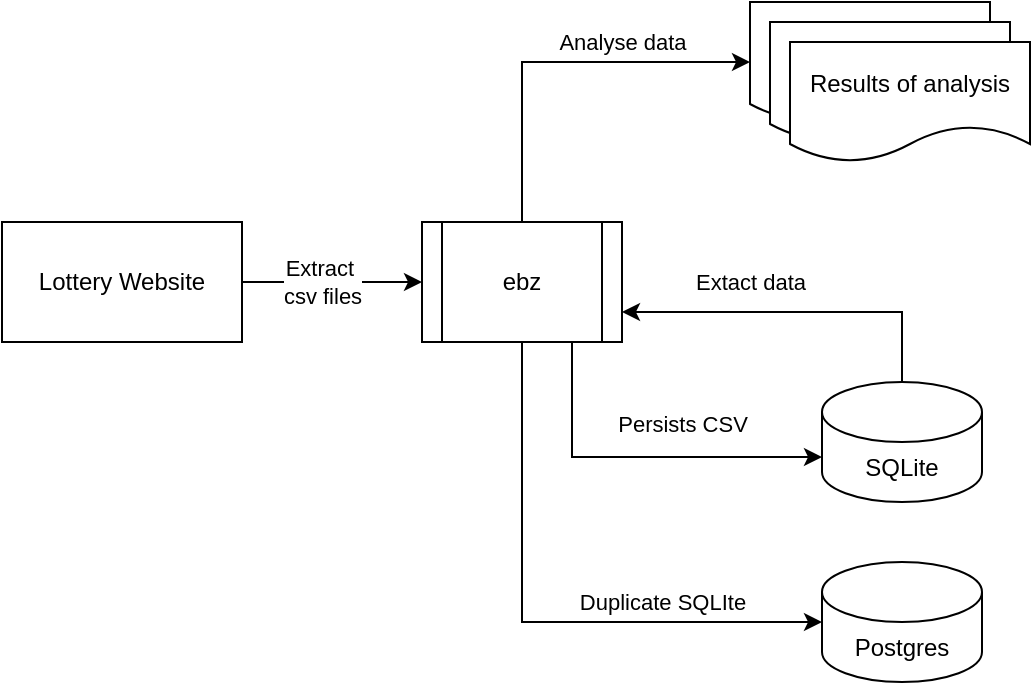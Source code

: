 <mxfile version="24.7.5">
  <diagram name="Page-1" id="5Q2x-DjUkmL3ttokMk2o">
    <mxGraphModel dx="954" dy="622" grid="1" gridSize="10" guides="1" tooltips="1" connect="1" arrows="1" fold="1" page="1" pageScale="1" pageWidth="827" pageHeight="1169" math="0" shadow="0">
      <root>
        <mxCell id="0" />
        <mxCell id="1" parent="0" />
        <mxCell id="zL3IRnQkxTbHGtbPsL68-10" value="" style="edgeStyle=orthogonalEdgeStyle;rounded=0;orthogonalLoop=1;jettySize=auto;html=1;" edge="1" parent="1" source="zL3IRnQkxTbHGtbPsL68-2" target="zL3IRnQkxTbHGtbPsL68-3">
          <mxGeometry relative="1" as="geometry" />
        </mxCell>
        <mxCell id="zL3IRnQkxTbHGtbPsL68-11" value="Extract&amp;nbsp;&lt;div&gt;csv files&lt;/div&gt;" style="edgeLabel;html=1;align=center;verticalAlign=middle;resizable=0;points=[];" vertex="1" connectable="0" parent="zL3IRnQkxTbHGtbPsL68-10">
          <mxGeometry x="-0.289" y="-2" relative="1" as="geometry">
            <mxPoint x="8" y="-2" as="offset" />
          </mxGeometry>
        </mxCell>
        <mxCell id="zL3IRnQkxTbHGtbPsL68-2" value="Lottery Website" style="rounded=0;whiteSpace=wrap;html=1;" vertex="1" parent="1">
          <mxGeometry x="40" y="380" width="120" height="60" as="geometry" />
        </mxCell>
        <mxCell id="zL3IRnQkxTbHGtbPsL68-9" value="" style="edgeStyle=orthogonalEdgeStyle;rounded=0;orthogonalLoop=1;jettySize=auto;html=1;exitX=0.5;exitY=1;exitDx=0;exitDy=0;entryX=0;entryY=0.5;entryDx=0;entryDy=0;entryPerimeter=0;" edge="1" parent="1" source="zL3IRnQkxTbHGtbPsL68-3" target="zL3IRnQkxTbHGtbPsL68-8">
          <mxGeometry relative="1" as="geometry" />
        </mxCell>
        <mxCell id="zL3IRnQkxTbHGtbPsL68-16" value="Duplicate SQLIte" style="edgeLabel;html=1;align=center;verticalAlign=middle;resizable=0;points=[];" vertex="1" connectable="0" parent="zL3IRnQkxTbHGtbPsL68-9">
          <mxGeometry x="0.421" y="-1" relative="1" as="geometry">
            <mxPoint x="4" y="-11" as="offset" />
          </mxGeometry>
        </mxCell>
        <mxCell id="zL3IRnQkxTbHGtbPsL68-22" style="edgeStyle=orthogonalEdgeStyle;rounded=0;orthogonalLoop=1;jettySize=auto;html=1;entryX=0;entryY=0.5;entryDx=0;entryDy=0;exitX=0.5;exitY=0;exitDx=0;exitDy=0;" edge="1" parent="1" source="zL3IRnQkxTbHGtbPsL68-3" target="zL3IRnQkxTbHGtbPsL68-17">
          <mxGeometry relative="1" as="geometry" />
        </mxCell>
        <mxCell id="zL3IRnQkxTbHGtbPsL68-24" value="Analyse data" style="edgeLabel;html=1;align=center;verticalAlign=middle;resizable=0;points=[];" vertex="1" connectable="0" parent="zL3IRnQkxTbHGtbPsL68-22">
          <mxGeometry x="0.588" relative="1" as="geometry">
            <mxPoint x="-24" y="-10" as="offset" />
          </mxGeometry>
        </mxCell>
        <mxCell id="zL3IRnQkxTbHGtbPsL68-3" value="ebz" style="shape=process;whiteSpace=wrap;html=1;backgroundOutline=1;" vertex="1" parent="1">
          <mxGeometry x="250" y="380" width="100" height="60" as="geometry" />
        </mxCell>
        <mxCell id="zL3IRnQkxTbHGtbPsL68-12" value="" style="edgeStyle=orthogonalEdgeStyle;rounded=0;orthogonalLoop=1;jettySize=auto;html=1;entryX=1;entryY=0.75;entryDx=0;entryDy=0;exitX=0.5;exitY=0;exitDx=0;exitDy=0;exitPerimeter=0;" edge="1" parent="1" source="zL3IRnQkxTbHGtbPsL68-4" target="zL3IRnQkxTbHGtbPsL68-3">
          <mxGeometry relative="1" as="geometry" />
        </mxCell>
        <mxCell id="zL3IRnQkxTbHGtbPsL68-15" value="Extact data" style="edgeLabel;html=1;align=center;verticalAlign=middle;resizable=0;points=[];" vertex="1" connectable="0" parent="zL3IRnQkxTbHGtbPsL68-12">
          <mxGeometry x="-0.04" y="-4" relative="1" as="geometry">
            <mxPoint x="-27" y="-11" as="offset" />
          </mxGeometry>
        </mxCell>
        <mxCell id="zL3IRnQkxTbHGtbPsL68-4" value="SQLite" style="shape=cylinder3;whiteSpace=wrap;html=1;boundedLbl=1;backgroundOutline=1;size=15;" vertex="1" parent="1">
          <mxGeometry x="450" y="460" width="80" height="60" as="geometry" />
        </mxCell>
        <mxCell id="zL3IRnQkxTbHGtbPsL68-7" style="edgeStyle=orthogonalEdgeStyle;rounded=0;orthogonalLoop=1;jettySize=auto;html=1;exitX=0.5;exitY=1;exitDx=0;exitDy=0;" edge="1" parent="1" source="zL3IRnQkxTbHGtbPsL68-2" target="zL3IRnQkxTbHGtbPsL68-2">
          <mxGeometry relative="1" as="geometry" />
        </mxCell>
        <mxCell id="zL3IRnQkxTbHGtbPsL68-8" value="Postgres" style="shape=cylinder3;whiteSpace=wrap;html=1;boundedLbl=1;backgroundOutline=1;size=15;" vertex="1" parent="1">
          <mxGeometry x="450" y="550" width="80" height="60" as="geometry" />
        </mxCell>
        <mxCell id="zL3IRnQkxTbHGtbPsL68-13" style="edgeStyle=orthogonalEdgeStyle;rounded=0;orthogonalLoop=1;jettySize=auto;html=1;exitX=0.75;exitY=1;exitDx=0;exitDy=0;entryX=0;entryY=0;entryDx=0;entryDy=37.5;entryPerimeter=0;" edge="1" parent="1" source="zL3IRnQkxTbHGtbPsL68-3" target="zL3IRnQkxTbHGtbPsL68-4">
          <mxGeometry relative="1" as="geometry" />
        </mxCell>
        <mxCell id="zL3IRnQkxTbHGtbPsL68-14" value="Persists CSV" style="edgeLabel;html=1;align=center;verticalAlign=middle;resizable=0;points=[];" vertex="1" connectable="0" parent="zL3IRnQkxTbHGtbPsL68-13">
          <mxGeometry x="0.069" y="2" relative="1" as="geometry">
            <mxPoint x="15" y="-15" as="offset" />
          </mxGeometry>
        </mxCell>
        <mxCell id="zL3IRnQkxTbHGtbPsL68-23" value="" style="group" vertex="1" connectable="0" parent="1">
          <mxGeometry x="414" y="270" width="140" height="80" as="geometry" />
        </mxCell>
        <mxCell id="zL3IRnQkxTbHGtbPsL68-17" value="" style="shape=document;whiteSpace=wrap;html=1;boundedLbl=1;" vertex="1" parent="zL3IRnQkxTbHGtbPsL68-23">
          <mxGeometry width="120" height="60" as="geometry" />
        </mxCell>
        <mxCell id="zL3IRnQkxTbHGtbPsL68-20" value="" style="shape=document;whiteSpace=wrap;html=1;boundedLbl=1;" vertex="1" parent="zL3IRnQkxTbHGtbPsL68-23">
          <mxGeometry x="10" y="10" width="120" height="60" as="geometry" />
        </mxCell>
        <mxCell id="zL3IRnQkxTbHGtbPsL68-21" value="Results of analysis" style="shape=document;whiteSpace=wrap;html=1;boundedLbl=1;" vertex="1" parent="zL3IRnQkxTbHGtbPsL68-23">
          <mxGeometry x="20" y="20" width="120" height="60" as="geometry" />
        </mxCell>
      </root>
    </mxGraphModel>
  </diagram>
</mxfile>
